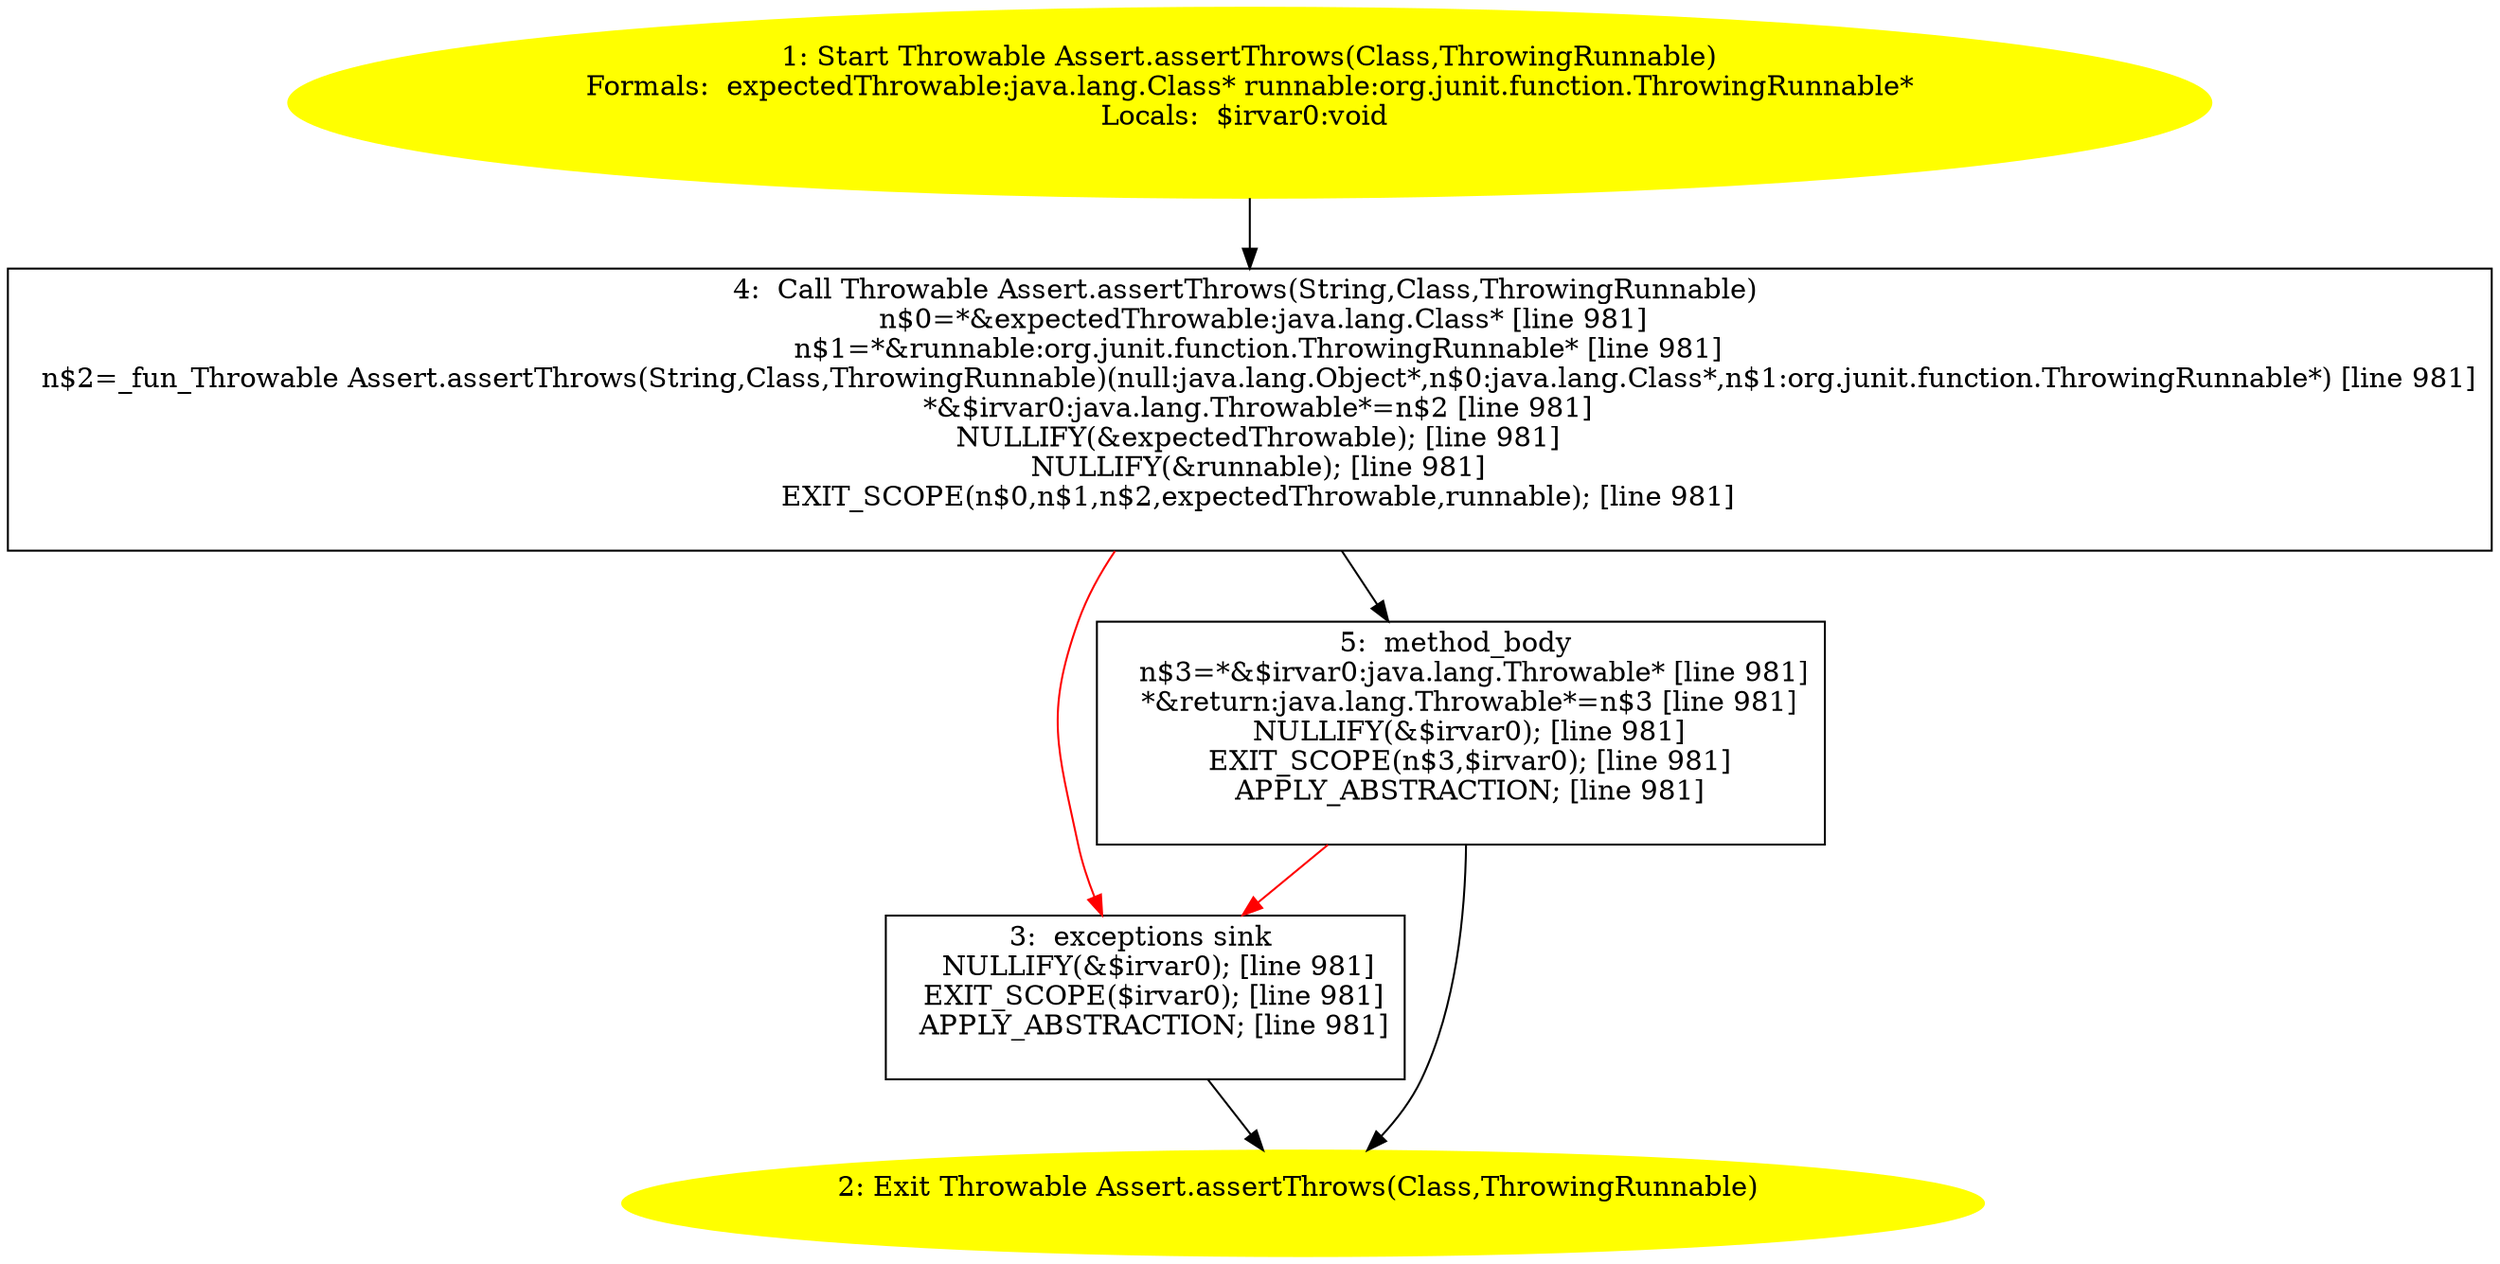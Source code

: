 /* @generated */
digraph cfg {
"org.junit.Assert.assertThrows(java.lang.Class,org.junit.function.ThrowingRunnable):java.lang.Throwab.9ca71979a869e6fbd2d890f3e3646c90_1" [label="1: Start Throwable Assert.assertThrows(Class,ThrowingRunnable)\nFormals:  expectedThrowable:java.lang.Class* runnable:org.junit.function.ThrowingRunnable*\nLocals:  $irvar0:void \n  " color=yellow style=filled]
	

	 "org.junit.Assert.assertThrows(java.lang.Class,org.junit.function.ThrowingRunnable):java.lang.Throwab.9ca71979a869e6fbd2d890f3e3646c90_1" -> "org.junit.Assert.assertThrows(java.lang.Class,org.junit.function.ThrowingRunnable):java.lang.Throwab.9ca71979a869e6fbd2d890f3e3646c90_4" ;
"org.junit.Assert.assertThrows(java.lang.Class,org.junit.function.ThrowingRunnable):java.lang.Throwab.9ca71979a869e6fbd2d890f3e3646c90_2" [label="2: Exit Throwable Assert.assertThrows(Class,ThrowingRunnable) \n  " color=yellow style=filled]
	

"org.junit.Assert.assertThrows(java.lang.Class,org.junit.function.ThrowingRunnable):java.lang.Throwab.9ca71979a869e6fbd2d890f3e3646c90_3" [label="3:  exceptions sink \n   NULLIFY(&$irvar0); [line 981]\n  EXIT_SCOPE($irvar0); [line 981]\n  APPLY_ABSTRACTION; [line 981]\n " shape="box"]
	

	 "org.junit.Assert.assertThrows(java.lang.Class,org.junit.function.ThrowingRunnable):java.lang.Throwab.9ca71979a869e6fbd2d890f3e3646c90_3" -> "org.junit.Assert.assertThrows(java.lang.Class,org.junit.function.ThrowingRunnable):java.lang.Throwab.9ca71979a869e6fbd2d890f3e3646c90_2" ;
"org.junit.Assert.assertThrows(java.lang.Class,org.junit.function.ThrowingRunnable):java.lang.Throwab.9ca71979a869e6fbd2d890f3e3646c90_4" [label="4:  Call Throwable Assert.assertThrows(String,Class,ThrowingRunnable) \n   n$0=*&expectedThrowable:java.lang.Class* [line 981]\n  n$1=*&runnable:org.junit.function.ThrowingRunnable* [line 981]\n  n$2=_fun_Throwable Assert.assertThrows(String,Class,ThrowingRunnable)(null:java.lang.Object*,n$0:java.lang.Class*,n$1:org.junit.function.ThrowingRunnable*) [line 981]\n  *&$irvar0:java.lang.Throwable*=n$2 [line 981]\n  NULLIFY(&expectedThrowable); [line 981]\n  NULLIFY(&runnable); [line 981]\n  EXIT_SCOPE(n$0,n$1,n$2,expectedThrowable,runnable); [line 981]\n " shape="box"]
	

	 "org.junit.Assert.assertThrows(java.lang.Class,org.junit.function.ThrowingRunnable):java.lang.Throwab.9ca71979a869e6fbd2d890f3e3646c90_4" -> "org.junit.Assert.assertThrows(java.lang.Class,org.junit.function.ThrowingRunnable):java.lang.Throwab.9ca71979a869e6fbd2d890f3e3646c90_5" ;
	 "org.junit.Assert.assertThrows(java.lang.Class,org.junit.function.ThrowingRunnable):java.lang.Throwab.9ca71979a869e6fbd2d890f3e3646c90_4" -> "org.junit.Assert.assertThrows(java.lang.Class,org.junit.function.ThrowingRunnable):java.lang.Throwab.9ca71979a869e6fbd2d890f3e3646c90_3" [color="red" ];
"org.junit.Assert.assertThrows(java.lang.Class,org.junit.function.ThrowingRunnable):java.lang.Throwab.9ca71979a869e6fbd2d890f3e3646c90_5" [label="5:  method_body \n   n$3=*&$irvar0:java.lang.Throwable* [line 981]\n  *&return:java.lang.Throwable*=n$3 [line 981]\n  NULLIFY(&$irvar0); [line 981]\n  EXIT_SCOPE(n$3,$irvar0); [line 981]\n  APPLY_ABSTRACTION; [line 981]\n " shape="box"]
	

	 "org.junit.Assert.assertThrows(java.lang.Class,org.junit.function.ThrowingRunnable):java.lang.Throwab.9ca71979a869e6fbd2d890f3e3646c90_5" -> "org.junit.Assert.assertThrows(java.lang.Class,org.junit.function.ThrowingRunnable):java.lang.Throwab.9ca71979a869e6fbd2d890f3e3646c90_2" ;
	 "org.junit.Assert.assertThrows(java.lang.Class,org.junit.function.ThrowingRunnable):java.lang.Throwab.9ca71979a869e6fbd2d890f3e3646c90_5" -> "org.junit.Assert.assertThrows(java.lang.Class,org.junit.function.ThrowingRunnable):java.lang.Throwab.9ca71979a869e6fbd2d890f3e3646c90_3" [color="red" ];
}
